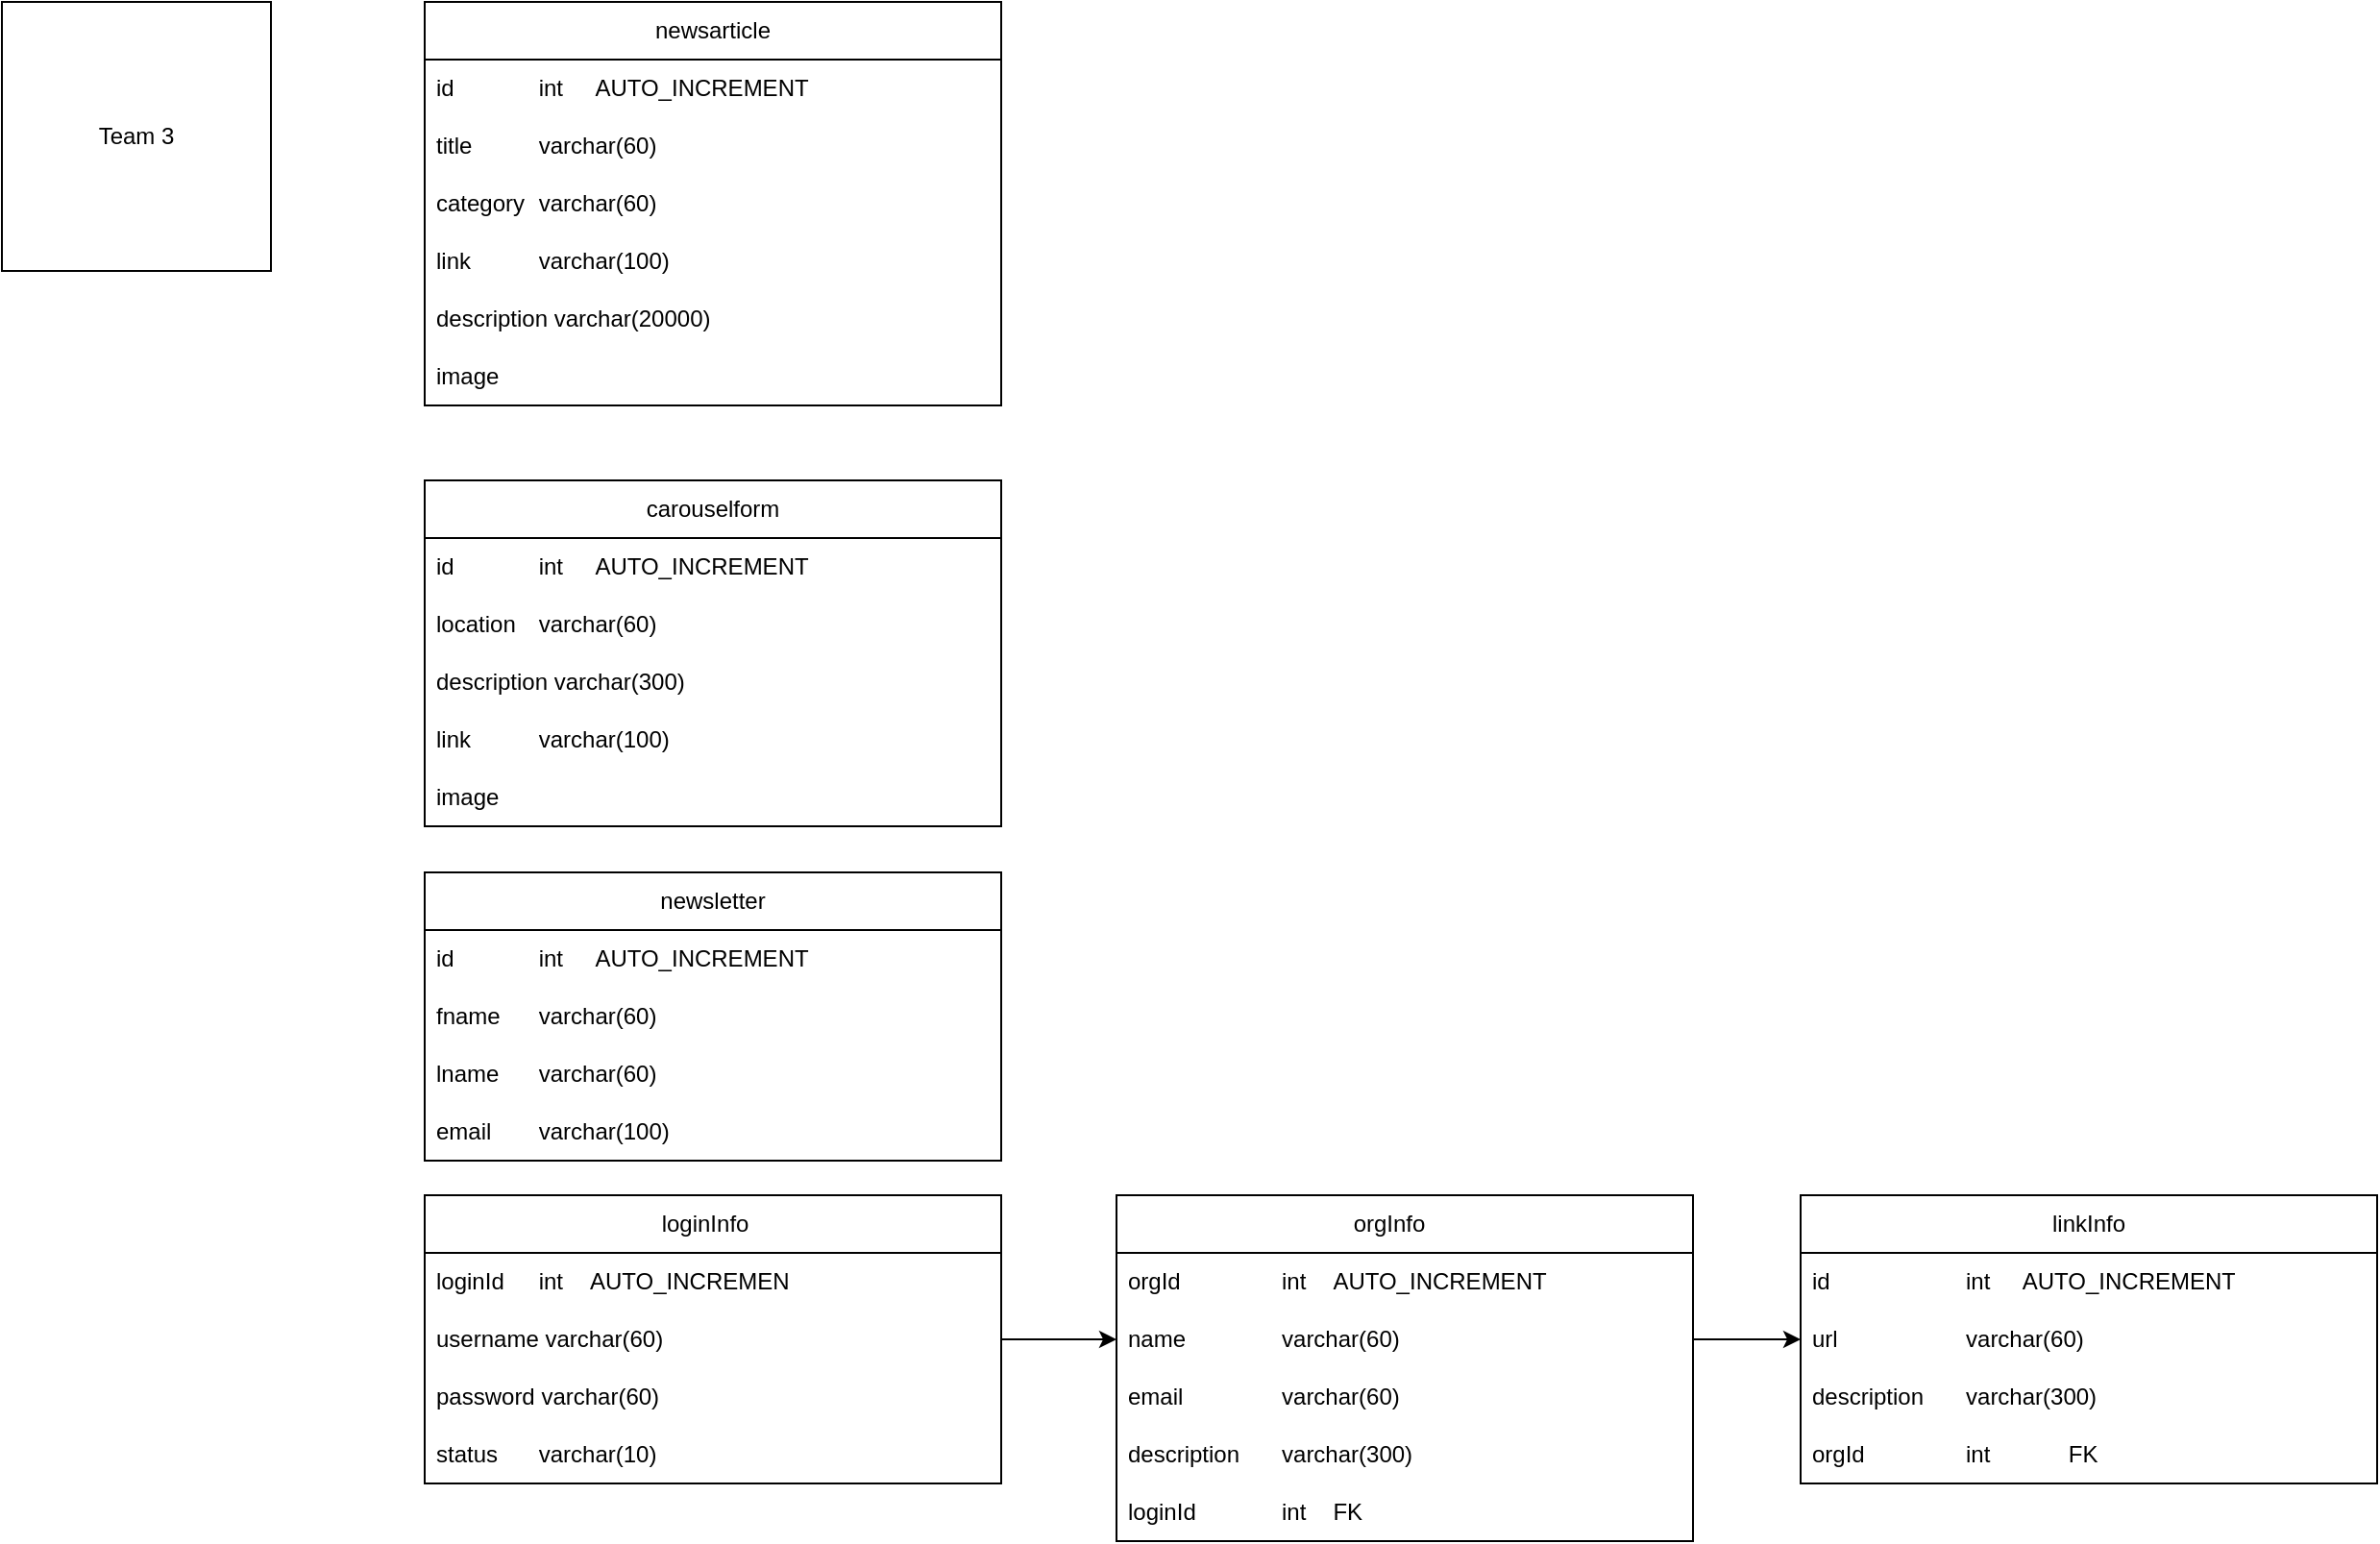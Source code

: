 <mxfile version="20.8.20" type="device"><diagram name="Sivu-1" id="coj6px37xEIp-1DQwIC7"><mxGraphModel dx="1434" dy="770" grid="1" gridSize="12" guides="1" tooltips="1" connect="1" arrows="1" fold="1" page="1" pageScale="1" pageWidth="827" pageHeight="1169" math="0" shadow="0"><root><mxCell id="0"/><mxCell id="1" parent="0"/><mxCell id="5gr57dnucreO3wHStIWI-1" value="newsarticle" style="swimlane;fontStyle=0;childLayout=stackLayout;horizontal=1;startSize=30;horizontalStack=0;resizeParent=1;resizeParentMax=0;resizeLast=0;collapsible=1;marginBottom=0;whiteSpace=wrap;html=1;strokeWidth=1;" parent="1" vertex="1"><mxGeometry x="280" y="60" width="300" height="210" as="geometry"><mxRectangle x="280" y="60" width="100" height="30" as="alternateBounds"/></mxGeometry></mxCell><mxCell id="2s1t9RGpsE-lu-apd__K-5" value="id&lt;span style=&quot;&quot;&gt;&#9;&lt;span style=&quot;white-space: pre;&quot;&gt;&#9;&lt;/span&gt;&lt;span style=&quot;white-space: pre;&quot;&gt;&#9;&lt;/span&gt;int&lt;span style=&quot;white-space: pre;&quot;&gt;&#9;&lt;/span&gt;&lt;/span&gt;&lt;span style=&quot;&quot;&gt;&#9;&lt;/span&gt;&lt;span style=&quot;&quot;&gt;&#9;&lt;/span&gt;AUTO_INCREMENT" style="text;strokeColor=none;fillColor=none;align=left;verticalAlign=middle;spacingLeft=4;spacingRight=4;overflow=hidden;points=[[0,0.5],[1,0.5]];portConstraint=eastwest;rotatable=0;whiteSpace=wrap;html=1;" vertex="1" parent="5gr57dnucreO3wHStIWI-1"><mxGeometry y="30" width="300" height="30" as="geometry"/></mxCell><mxCell id="5gr57dnucreO3wHStIWI-2" value="title&lt;span style=&quot;&quot;&gt;&#9;&lt;span style=&quot;white-space: pre;&quot;&gt;&#9;&lt;/span&gt;&lt;span style=&quot;&quot;&gt;&amp;nbsp;&lt;span style=&quot;white-space: pre;&quot;&gt;&#9;&lt;/span&gt;&lt;/span&gt;&lt;/span&gt;varchar(60)" style="text;strokeColor=none;fillColor=none;align=left;verticalAlign=middle;spacingLeft=4;spacingRight=4;overflow=hidden;points=[[0,0.5],[1,0.5]];portConstraint=eastwest;rotatable=0;whiteSpace=wrap;html=1;" parent="5gr57dnucreO3wHStIWI-1" vertex="1"><mxGeometry y="60" width="300" height="30" as="geometry"/></mxCell><mxCell id="5gr57dnucreO3wHStIWI-3" value="category&amp;nbsp;&lt;span style=&quot;white-space: pre;&quot;&gt;&#9;&lt;/span&gt;varchar(60)" style="text;strokeColor=none;fillColor=none;align=left;verticalAlign=middle;spacingLeft=4;spacingRight=4;overflow=hidden;points=[[0,0.5],[1,0.5]];portConstraint=eastwest;rotatable=0;whiteSpace=wrap;html=1;" parent="5gr57dnucreO3wHStIWI-1" vertex="1"><mxGeometry y="90" width="300" height="30" as="geometry"/></mxCell><mxCell id="5gr57dnucreO3wHStIWI-4" value="link&lt;span style=&quot;white-space: pre;&quot;&gt;&#9;&lt;/span&gt;&lt;span style=&quot;white-space: pre;&quot;&gt;&#9;&lt;/span&gt;varchar(100)" style="text;strokeColor=none;fillColor=none;align=left;verticalAlign=middle;spacingLeft=4;spacingRight=4;overflow=hidden;points=[[0,0.5],[1,0.5]];portConstraint=eastwest;rotatable=0;whiteSpace=wrap;html=1;" parent="5gr57dnucreO3wHStIWI-1" vertex="1"><mxGeometry y="120" width="300" height="30" as="geometry"/></mxCell><mxCell id="2s1t9RGpsE-lu-apd__K-2" value="description&amp;nbsp;varchar(20000)" style="text;strokeColor=none;fillColor=none;align=left;verticalAlign=middle;spacingLeft=4;spacingRight=4;overflow=hidden;points=[[0,0.5],[1,0.5]];portConstraint=eastwest;rotatable=0;whiteSpace=wrap;html=1;" vertex="1" parent="5gr57dnucreO3wHStIWI-1"><mxGeometry y="150" width="300" height="30" as="geometry"/></mxCell><mxCell id="2s1t9RGpsE-lu-apd__K-12" value="image" style="text;strokeColor=none;fillColor=none;align=left;verticalAlign=middle;spacingLeft=4;spacingRight=4;overflow=hidden;points=[[0,0.5],[1,0.5]];portConstraint=eastwest;rotatable=0;whiteSpace=wrap;html=1;" vertex="1" parent="5gr57dnucreO3wHStIWI-1"><mxGeometry y="180" width="300" height="30" as="geometry"/></mxCell><mxCell id="5gr57dnucreO3wHStIWI-5" value="carouselform" style="swimlane;fontStyle=0;childLayout=stackLayout;horizontal=1;startSize=30;horizontalStack=0;resizeParent=1;resizeParentMax=0;resizeLast=0;collapsible=1;marginBottom=0;whiteSpace=wrap;html=1;" parent="1" vertex="1"><mxGeometry x="280" y="309" width="300" height="180" as="geometry"/></mxCell><mxCell id="5gr57dnucreO3wHStIWI-6" value="id&lt;span style=&quot;white-space: pre;&quot;&gt;&#9;&lt;/span&gt;&lt;span style=&quot;white-space: pre;&quot;&gt;&#9;&lt;/span&gt;int&lt;span style=&quot;white-space: pre;&quot;&gt;&#9;&lt;/span&gt;&lt;span style=&quot;&quot;&gt;&#9;&lt;/span&gt;&lt;span style=&quot;&quot;&gt;&#9;&lt;/span&gt;&lt;span style=&quot;&quot;&gt;&#9;&lt;/span&gt;AUTO_INCREMENT" style="text;strokeColor=none;fillColor=none;align=left;verticalAlign=middle;spacingLeft=4;spacingRight=4;overflow=hidden;points=[[0,0.5],[1,0.5]];portConstraint=eastwest;rotatable=0;whiteSpace=wrap;html=1;" parent="5gr57dnucreO3wHStIWI-5" vertex="1"><mxGeometry y="30" width="300" height="30" as="geometry"/></mxCell><mxCell id="5gr57dnucreO3wHStIWI-7" value="location&lt;span style=&quot;white-space: pre;&quot;&gt;&#9;&lt;/span&gt;varchar(60)" style="text;strokeColor=none;fillColor=none;align=left;verticalAlign=middle;spacingLeft=4;spacingRight=4;overflow=hidden;points=[[0,0.5],[1,0.5]];portConstraint=eastwest;rotatable=0;whiteSpace=wrap;html=1;" parent="5gr57dnucreO3wHStIWI-5" vertex="1"><mxGeometry y="60" width="300" height="30" as="geometry"/></mxCell><mxCell id="5gr57dnucreO3wHStIWI-8" value="description&lt;span style=&quot;&quot;&gt;&#9;&lt;/span&gt;varchar(300)" style="text;strokeColor=none;fillColor=none;align=left;verticalAlign=middle;spacingLeft=4;spacingRight=4;overflow=hidden;points=[[0,0.5],[1,0.5]];portConstraint=eastwest;rotatable=0;whiteSpace=wrap;html=1;" parent="5gr57dnucreO3wHStIWI-5" vertex="1"><mxGeometry y="90" width="300" height="30" as="geometry"/></mxCell><mxCell id="2s1t9RGpsE-lu-apd__K-3" value="link&lt;span style=&quot;white-space: pre;&quot;&gt;&#9;&lt;/span&gt;&lt;span style=&quot;white-space: pre;&quot;&gt;&#9;&lt;/span&gt;varchar(100)" style="text;strokeColor=none;fillColor=none;align=left;verticalAlign=middle;spacingLeft=4;spacingRight=4;overflow=hidden;points=[[0,0.5],[1,0.5]];portConstraint=eastwest;rotatable=0;whiteSpace=wrap;html=1;" vertex="1" parent="5gr57dnucreO3wHStIWI-5"><mxGeometry y="120" width="300" height="30" as="geometry"/></mxCell><mxCell id="2s1t9RGpsE-lu-apd__K-4" value="image" style="text;strokeColor=none;fillColor=none;align=left;verticalAlign=middle;spacingLeft=4;spacingRight=4;overflow=hidden;points=[[0,0.5],[1,0.5]];portConstraint=eastwest;rotatable=0;whiteSpace=wrap;html=1;" vertex="1" parent="5gr57dnucreO3wHStIWI-5"><mxGeometry y="150" width="300" height="30" as="geometry"/></mxCell><mxCell id="5gr57dnucreO3wHStIWI-9" value="newsletter" style="swimlane;fontStyle=0;childLayout=stackLayout;horizontal=1;startSize=30;horizontalStack=0;resizeParent=1;resizeParentMax=0;resizeLast=0;collapsible=1;marginBottom=0;whiteSpace=wrap;html=1;" parent="1" vertex="1"><mxGeometry x="280" y="513" width="300" height="150" as="geometry"/></mxCell><mxCell id="5gr57dnucreO3wHStIWI-10" value="id&lt;span style=&quot;white-space: pre;&quot;&gt;&#9;&lt;/span&gt;&lt;span style=&quot;white-space: pre;&quot;&gt;&#9;&lt;/span&gt;int&lt;span style=&quot;white-space: pre;&quot;&gt;&#9;&lt;/span&gt;&lt;span style=&quot;&quot;&gt;&#9;&lt;/span&gt;&lt;span style=&quot;&quot;&gt;&#9;&lt;/span&gt;&lt;span style=&quot;&quot;&gt;&#9;&lt;/span&gt;&lt;span style=&quot;&quot;&gt;&#9;&lt;/span&gt;AUTO_INCREMENT" style="text;strokeColor=none;fillColor=none;align=left;verticalAlign=middle;spacingLeft=4;spacingRight=4;overflow=hidden;points=[[0,0.5],[1,0.5]];portConstraint=eastwest;rotatable=0;whiteSpace=wrap;html=1;" parent="5gr57dnucreO3wHStIWI-9" vertex="1"><mxGeometry y="30" width="300" height="30" as="geometry"/></mxCell><mxCell id="5gr57dnucreO3wHStIWI-11" value="fname&lt;span style=&quot;&quot;&gt;&#9;&lt;span style=&quot;white-space: pre;&quot;&gt;&#9;&lt;/span&gt;&lt;/span&gt;varchar(60)" style="text;strokeColor=none;fillColor=none;align=left;verticalAlign=middle;spacingLeft=4;spacingRight=4;overflow=hidden;points=[[0,0.5],[1,0.5]];portConstraint=eastwest;rotatable=0;whiteSpace=wrap;html=1;" parent="5gr57dnucreO3wHStIWI-9" vertex="1"><mxGeometry y="60" width="300" height="30" as="geometry"/></mxCell><mxCell id="5gr57dnucreO3wHStIWI-12" value="lname&lt;span style=&quot;&quot;&gt;&#9;&lt;span style=&quot;white-space: pre;&quot;&gt;&#9;&lt;/span&gt;&lt;/span&gt;varchar(60)" style="text;strokeColor=none;fillColor=none;align=left;verticalAlign=middle;spacingLeft=4;spacingRight=4;overflow=hidden;points=[[0,0.5],[1,0.5]];portConstraint=eastwest;rotatable=0;whiteSpace=wrap;html=1;" parent="5gr57dnucreO3wHStIWI-9" vertex="1"><mxGeometry y="90" width="300" height="30" as="geometry"/></mxCell><mxCell id="2s1t9RGpsE-lu-apd__K-6" value="email&lt;span style=&quot;&quot;&gt;&#9;&lt;span style=&quot;white-space: pre;&quot;&gt;&#9;&lt;/span&gt;&lt;/span&gt;varchar(100)" style="text;strokeColor=none;fillColor=none;align=left;verticalAlign=middle;spacingLeft=4;spacingRight=4;overflow=hidden;points=[[0,0.5],[1,0.5]];portConstraint=eastwest;rotatable=0;whiteSpace=wrap;html=1;" vertex="1" parent="5gr57dnucreO3wHStIWI-9"><mxGeometry y="120" width="300" height="30" as="geometry"/></mxCell><mxCell id="5gr57dnucreO3wHStIWI-13" value="loginInfo&lt;span style=&quot;white-space: pre;&quot;&gt;&#9;&lt;/span&gt;" style="swimlane;fontStyle=0;childLayout=stackLayout;horizontal=1;startSize=30;horizontalStack=0;resizeParent=1;resizeParentMax=0;resizeLast=0;collapsible=1;marginBottom=0;whiteSpace=wrap;html=1;" parent="1" vertex="1"><mxGeometry x="280" y="681" width="300" height="150" as="geometry"/></mxCell><mxCell id="5gr57dnucreO3wHStIWI-14" value="loginId&lt;span style=&quot;white-space: pre;&quot;&gt;&#9;&lt;/span&gt;int&lt;span style=&quot;white-space: pre;&quot;&gt;&#9;&lt;/span&gt;AUTO_INCREMEN" style="text;strokeColor=none;fillColor=none;align=left;verticalAlign=middle;spacingLeft=4;spacingRight=4;overflow=hidden;points=[[0,0.5],[1,0.5]];portConstraint=eastwest;rotatable=0;whiteSpace=wrap;html=1;" parent="5gr57dnucreO3wHStIWI-13" vertex="1"><mxGeometry y="30" width="300" height="30" as="geometry"/></mxCell><mxCell id="5gr57dnucreO3wHStIWI-15" value="username&lt;span style=&quot;&quot;&gt;&#9;&lt;/span&gt;varchar(60)" style="text;strokeColor=none;fillColor=none;align=left;verticalAlign=middle;spacingLeft=4;spacingRight=4;overflow=hidden;points=[[0,0.5],[1,0.5]];portConstraint=eastwest;rotatable=0;whiteSpace=wrap;html=1;" parent="5gr57dnucreO3wHStIWI-13" vertex="1"><mxGeometry y="60" width="300" height="30" as="geometry"/></mxCell><mxCell id="5gr57dnucreO3wHStIWI-16" value="password&lt;span style=&quot;&quot;&gt;&#9;&lt;/span&gt;varchar(60)" style="text;strokeColor=none;fillColor=none;align=left;verticalAlign=middle;spacingLeft=4;spacingRight=4;overflow=hidden;points=[[0,0.5],[1,0.5]];portConstraint=eastwest;rotatable=0;whiteSpace=wrap;html=1;" parent="5gr57dnucreO3wHStIWI-13" vertex="1"><mxGeometry y="90" width="300" height="30" as="geometry"/></mxCell><mxCell id="2s1t9RGpsE-lu-apd__K-10" value="status&lt;span style=&quot;&quot;&gt;&#9;&lt;span style=&quot;white-space: pre;&quot;&gt;&#9;&lt;/span&gt;&lt;/span&gt;varchar(10)" style="text;strokeColor=none;fillColor=none;align=left;verticalAlign=middle;spacingLeft=4;spacingRight=4;overflow=hidden;points=[[0,0.5],[1,0.5]];portConstraint=eastwest;rotatable=0;whiteSpace=wrap;html=1;" vertex="1" parent="5gr57dnucreO3wHStIWI-13"><mxGeometry y="120" width="300" height="30" as="geometry"/></mxCell><mxCell id="5gr57dnucreO3wHStIWI-17" value="Team 3" style="whiteSpace=wrap;html=1;aspect=fixed;" parent="1" vertex="1"><mxGeometry x="60" y="60" width="140" height="140" as="geometry"/></mxCell><mxCell id="5gr57dnucreO3wHStIWI-19" value="orgInfo&lt;span style=&quot;white-space: pre;&quot;&gt;&#9;&lt;/span&gt;" style="swimlane;fontStyle=0;childLayout=stackLayout;horizontal=1;startSize=30;horizontalStack=0;resizeParent=1;resizeParentMax=0;resizeLast=0;collapsible=1;marginBottom=0;whiteSpace=wrap;html=1;" parent="1" vertex="1"><mxGeometry x="640" y="681" width="300" height="180" as="geometry"/></mxCell><mxCell id="5gr57dnucreO3wHStIWI-20" value="orgId&lt;span style=&quot;white-space: pre;&quot;&gt;&#9;&lt;/span&gt;&lt;span style=&quot;white-space: pre;&quot;&gt;&#9;&lt;/span&gt;int&lt;span style=&quot;white-space: pre;&quot;&gt;&#9;&lt;/span&gt;AUTO_INCREMENT" style="text;strokeColor=none;fillColor=none;align=left;verticalAlign=middle;spacingLeft=4;spacingRight=4;overflow=hidden;points=[[0,0.5],[1,0.5]];portConstraint=eastwest;rotatable=0;whiteSpace=wrap;html=1;" parent="5gr57dnucreO3wHStIWI-19" vertex="1"><mxGeometry y="30" width="300" height="30" as="geometry"/></mxCell><mxCell id="5gr57dnucreO3wHStIWI-21" value="name&lt;span style=&quot;&quot;&gt;&#9;&lt;span style=&quot;white-space: pre;&quot;&gt;&#9;&lt;span style=&quot;white-space: pre;&quot;&gt;&#9;&lt;/span&gt;&lt;/span&gt;&lt;/span&gt;varchar(60)" style="text;strokeColor=none;fillColor=none;align=left;verticalAlign=middle;spacingLeft=4;spacingRight=4;overflow=hidden;points=[[0,0.5],[1,0.5]];portConstraint=eastwest;rotatable=0;whiteSpace=wrap;html=1;" parent="5gr57dnucreO3wHStIWI-19" vertex="1"><mxGeometry y="60" width="300" height="30" as="geometry"/></mxCell><mxCell id="5gr57dnucreO3wHStIWI-22" value="email&lt;span style=&quot;&quot;&gt;&#9;&lt;span style=&quot;white-space: pre;&quot;&gt;&#9;&lt;span style=&quot;white-space: pre;&quot;&gt;&#9;&lt;/span&gt;&lt;/span&gt;&lt;/span&gt;varchar(60)" style="text;strokeColor=none;fillColor=none;align=left;verticalAlign=middle;spacingLeft=4;spacingRight=4;overflow=hidden;points=[[0,0.5],[1,0.5]];portConstraint=eastwest;rotatable=0;whiteSpace=wrap;html=1;" parent="5gr57dnucreO3wHStIWI-19" vertex="1"><mxGeometry y="90" width="300" height="30" as="geometry"/></mxCell><mxCell id="2s1t9RGpsE-lu-apd__K-8" value="description&lt;span style=&quot;&quot;&gt;&#9;&lt;span style=&quot;white-space: pre;&quot;&gt;&#9;&lt;/span&gt;&lt;/span&gt;varchar(300)" style="text;strokeColor=none;fillColor=none;align=left;verticalAlign=middle;spacingLeft=4;spacingRight=4;overflow=hidden;points=[[0,0.5],[1,0.5]];portConstraint=eastwest;rotatable=0;whiteSpace=wrap;html=1;" vertex="1" parent="5gr57dnucreO3wHStIWI-19"><mxGeometry y="120" width="300" height="30" as="geometry"/></mxCell><mxCell id="2s1t9RGpsE-lu-apd__K-11" value="loginId&lt;span style=&quot;white-space: pre;&quot;&gt;&#9;&lt;span style=&quot;white-space: pre;&quot;&gt;&#9;&lt;/span&gt;&lt;/span&gt;int&lt;span style=&quot;white-space: pre;&quot;&gt;&#9;&lt;/span&gt;FK" style="text;strokeColor=none;fillColor=none;align=left;verticalAlign=middle;spacingLeft=4;spacingRight=4;overflow=hidden;points=[[0,0.5],[1,0.5]];portConstraint=eastwest;rotatable=0;whiteSpace=wrap;html=1;" vertex="1" parent="5gr57dnucreO3wHStIWI-19"><mxGeometry y="150" width="300" height="30" as="geometry"/></mxCell><mxCell id="5gr57dnucreO3wHStIWI-27" value="linkInfo" style="swimlane;fontStyle=0;childLayout=stackLayout;horizontal=1;startSize=30;horizontalStack=0;resizeParent=1;resizeParentMax=0;resizeLast=0;collapsible=1;marginBottom=0;whiteSpace=wrap;html=1;" parent="1" vertex="1"><mxGeometry x="996" y="681" width="300" height="150" as="geometry"/></mxCell><mxCell id="5gr57dnucreO3wHStIWI-28" value="id&lt;span style=&quot;&quot;&gt;&#9;&lt;span style=&quot;white-space: pre;&quot;&gt;&#9;&lt;/span&gt;&lt;span style=&quot;white-space: pre;&quot;&gt;&#9;&lt;span style=&quot;white-space: pre;&quot;&gt;&#9;&lt;/span&gt;&lt;/span&gt;int&lt;span style=&quot;white-space: pre;&quot;&gt;&#9;&lt;/span&gt;&lt;/span&gt;&lt;span style=&quot;&quot;&gt;&#9;&lt;/span&gt;&lt;span style=&quot;&quot;&gt;&#9;&lt;/span&gt;AUTO_INCREMENT" style="text;strokeColor=none;fillColor=none;align=left;verticalAlign=middle;spacingLeft=4;spacingRight=4;overflow=hidden;points=[[0,0.5],[1,0.5]];portConstraint=eastwest;rotatable=0;whiteSpace=wrap;html=1;" parent="5gr57dnucreO3wHStIWI-27" vertex="1"><mxGeometry y="30" width="300" height="30" as="geometry"/></mxCell><mxCell id="5gr57dnucreO3wHStIWI-29" value="url&lt;span style=&quot;&quot;&gt;&#9;&lt;span style=&quot;white-space: pre;&quot;&gt;&#9;&lt;/span&gt;&lt;span style=&quot;white-space: pre;&quot;&gt;&#9;&lt;/span&gt;&lt;span style=&quot;white-space: pre;&quot;&gt;&#9;&lt;/span&gt;&lt;/span&gt;varchar(60)" style="text;strokeColor=none;fillColor=none;align=left;verticalAlign=middle;spacingLeft=4;spacingRight=4;overflow=hidden;points=[[0,0.5],[1,0.5]];portConstraint=eastwest;rotatable=0;whiteSpace=wrap;html=1;" parent="5gr57dnucreO3wHStIWI-27" vertex="1"><mxGeometry y="60" width="300" height="30" as="geometry"/></mxCell><mxCell id="5gr57dnucreO3wHStIWI-30" value="description&lt;span style=&quot;white-space: pre;&quot;&gt;&#9;&lt;/span&gt;varchar(300)" style="text;strokeColor=none;fillColor=none;align=left;verticalAlign=middle;spacingLeft=4;spacingRight=4;overflow=hidden;points=[[0,0.5],[1,0.5]];portConstraint=eastwest;rotatable=0;whiteSpace=wrap;html=1;" parent="5gr57dnucreO3wHStIWI-27" vertex="1"><mxGeometry y="90" width="300" height="30" as="geometry"/></mxCell><mxCell id="2s1t9RGpsE-lu-apd__K-13" value="orgId&lt;span style=&quot;white-space: pre;&quot;&gt;&#9;&lt;/span&gt;&lt;span style=&quot;white-space: pre;&quot;&gt;&#9;&lt;/span&gt;int&lt;span style=&quot;white-space: pre;&quot;&gt;&#9;&lt;/span&gt;&lt;span style=&quot;white-space: pre;&quot;&gt;&#9;&lt;/span&gt;FK" style="text;strokeColor=none;fillColor=none;align=left;verticalAlign=middle;spacingLeft=4;spacingRight=4;overflow=hidden;points=[[0,0.5],[1,0.5]];portConstraint=eastwest;rotatable=0;whiteSpace=wrap;html=1;" vertex="1" parent="5gr57dnucreO3wHStIWI-27"><mxGeometry y="120" width="300" height="30" as="geometry"/></mxCell><mxCell id="5gr57dnucreO3wHStIWI-36" style="edgeStyle=orthogonalEdgeStyle;rounded=0;orthogonalLoop=1;jettySize=auto;html=1;exitX=1;exitY=0.5;exitDx=0;exitDy=0;" parent="1" source="5gr57dnucreO3wHStIWI-15" target="5gr57dnucreO3wHStIWI-21" edge="1"><mxGeometry relative="1" as="geometry"/></mxCell><mxCell id="2s1t9RGpsE-lu-apd__K-14" style="edgeStyle=orthogonalEdgeStyle;rounded=0;orthogonalLoop=1;jettySize=auto;html=1;exitX=1;exitY=0.5;exitDx=0;exitDy=0;" edge="1" parent="1" source="5gr57dnucreO3wHStIWI-21" target="5gr57dnucreO3wHStIWI-29"><mxGeometry relative="1" as="geometry"/></mxCell></root></mxGraphModel></diagram></mxfile>